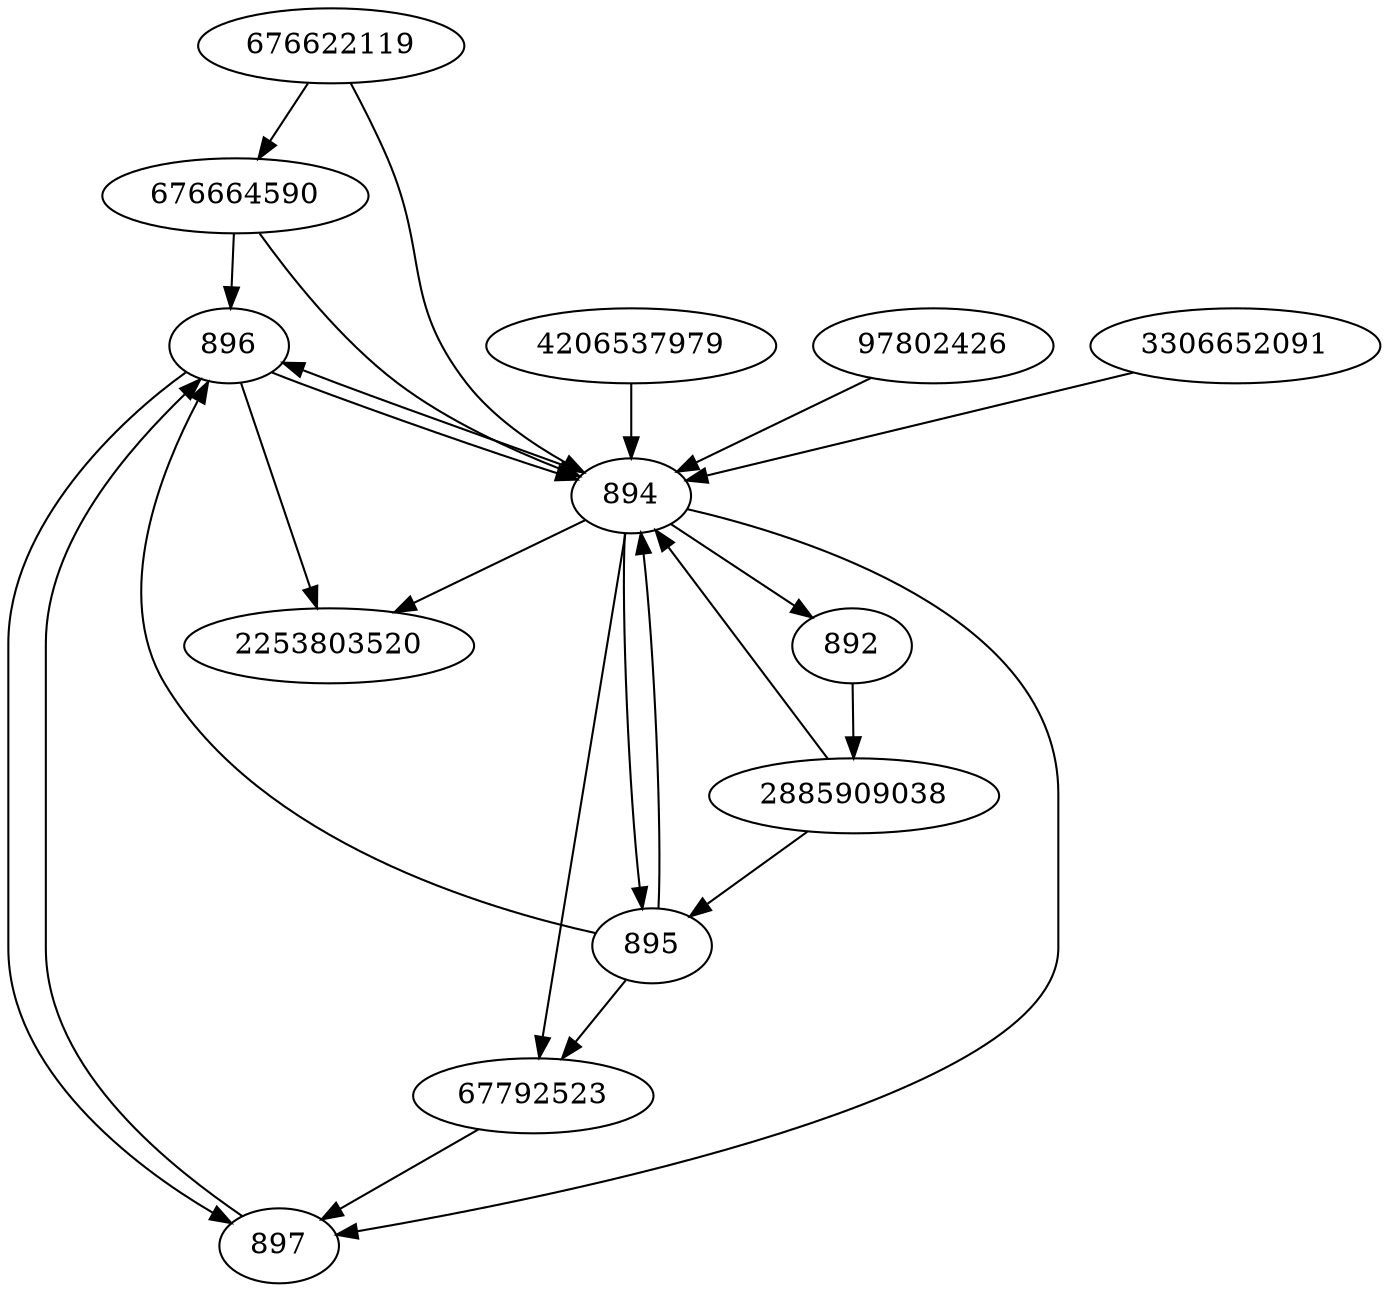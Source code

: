 strict digraph  {
896;
2253803520;
897;
676622119;
67792523;
2885909038;
676664590;
4206537979;
97802426;
3306652091;
892;
894;
895;
896 -> 2253803520;
896 -> 897;
896 -> 894;
897 -> 896;
676622119 -> 894;
676622119 -> 676664590;
67792523 -> 897;
2885909038 -> 894;
2885909038 -> 895;
676664590 -> 896;
676664590 -> 894;
4206537979 -> 894;
97802426 -> 894;
3306652091 -> 894;
892 -> 2885909038;
894 -> 2253803520;
894 -> 897;
894 -> 67792523;
894 -> 892;
894 -> 895;
894 -> 896;
895 -> 67792523;
895 -> 894;
895 -> 896;
}
